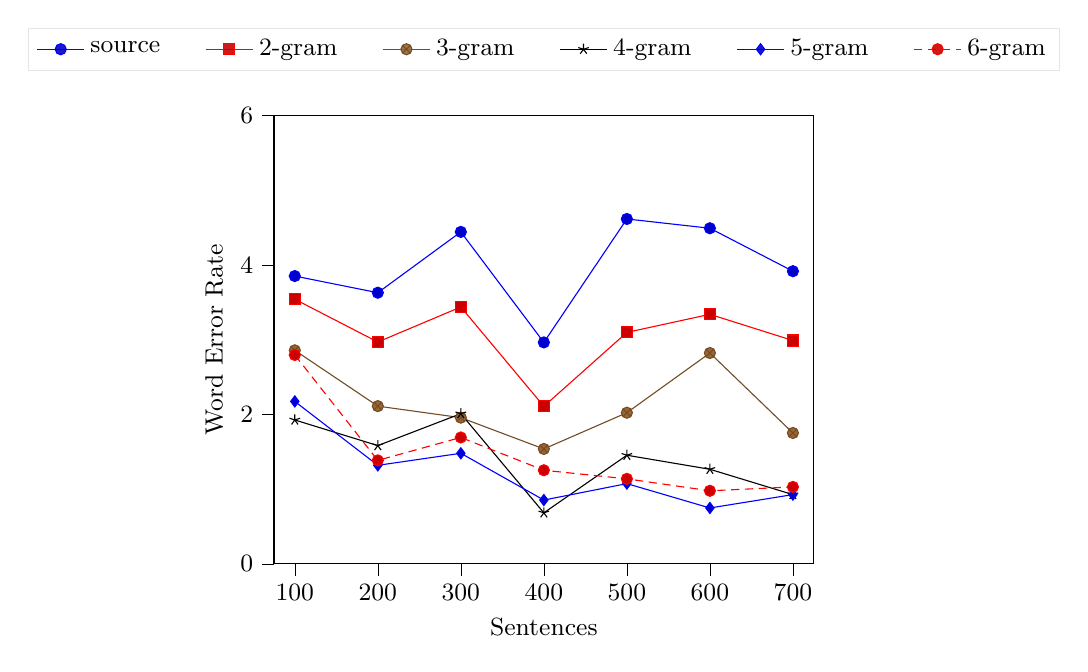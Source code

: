 \begin{tikzpicture}
\small
\begin{axis}[
    legend style={
	at={(0.5,1.1)},
	anchor=south,
	legend columns=-1,
	/tikz/every even column/.append style={column sep=0.5cm}
},
legend style={fill opacity=0.9, draw opacity=1, text opacity=1, draw=white!90.0!black},
tick align=outside,
tick pos=left,
x grid style={white!69.02!black},
xlabel={Sentences},
xmin=75, xmax=725,
xtick style={color=black},
y grid style={white!69.02!black},
ylabel={Word Error Rate},
ymin=0, ymax=6,
ytick style={color=black}
]
\addplot 
table {
100 3.853
200 3.63
300 4.444
400 2.965
500 4.617
600 4.493
700 3.918
};
\addlegendentry{source}

 \addplot 
table {
	
	100 3.543
	200 2.97
	300 3.439
	400 2.109
	500 3.099
	600 3.341
	700 2.99
	
};
\addlegendentry{2-gram}


\addplot 
table {
	
	100 2.859
	200 2.112
	300 1.958
	400 1.539
	500 2.024
	600 2.823
	700 1.753
	
};
\addlegendentry{3-gram}


\addplot 
table {
	
	100 1.927
	200 1.584
	300 2.011
	400 0.684
	500 1.455
	600 1.267
	700 0.928
	
};
\addlegendentry{4-gram}


\addplot 
table {
	
	100 2.175
	200 1.32
	300 1.481
	400 0.855
	500 1.075
	600 0.749
	700 0.928
	
};
\addlegendentry{5-gram}


\addplot 
table {
	
	100 2.797
	200 1.386
	300 1.693
	400 1.254
	500 1.139
	600 0.979
	700 1.031
	
};
\addlegendentry{6-gram}

\end{axis}
\end{tikzpicture}
